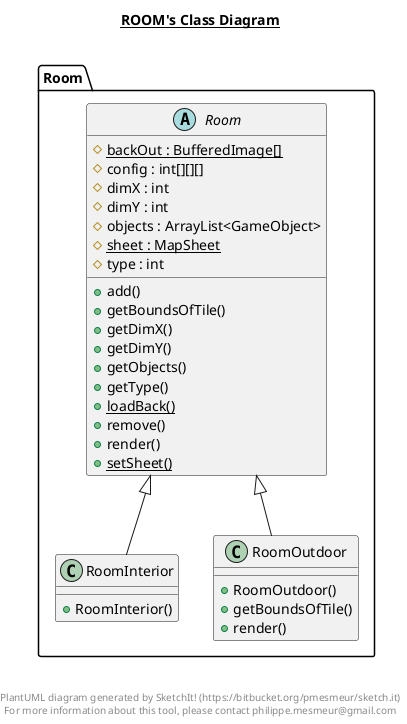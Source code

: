 @startuml

title __ROOM's Class Diagram__\n

  namespace Room {
    abstract class Room.Room {
        {static} # backOut : BufferedImage[]
        # config : int[][][]
        # dimX : int
        # dimY : int
        # objects : ArrayList<GameObject>
        {static} # sheet : MapSheet
        # type : int
        + add()
        + getBoundsOfTile()
        + getDimX()
        + getDimY()
        + getObjects()
        + getType()
        {static} + loadBack()
        + remove()
        + render()
        {static} + setSheet()
    }
  }
  

  namespace Room {
    class Room.RoomInterior {
        + RoomInterior()
    }
  }
  

  namespace Room {
    class Room.RoomOutdoor {
        + RoomOutdoor()
        + getBoundsOfTile()
        + render()
    }
  }
  

  Room.RoomInterior -up-|> Room.Room
  Room.RoomOutdoor -up-|> Room.Room


right footer


PlantUML diagram generated by SketchIt! (https://bitbucket.org/pmesmeur/sketch.it)
For more information about this tool, please contact philippe.mesmeur@gmail.com
endfooter

@enduml
